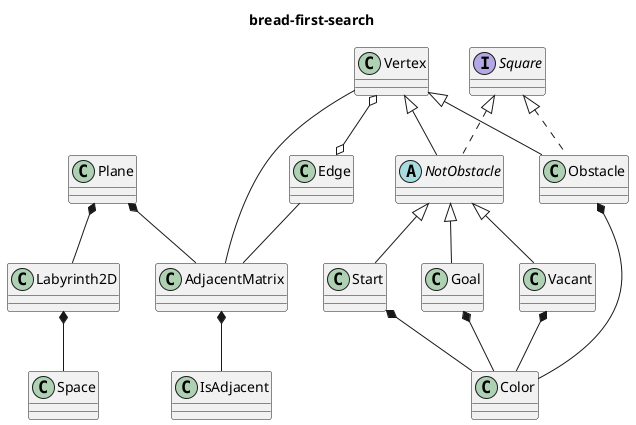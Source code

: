 @startuml{test.png}
title bread-first-search

    class Space {
    }
    
    class IsAdjacent {
    }

    class Color {
    }

    class Start {
    }

    class Goal {
    }

    class Vacant {
    }

    abstract class NotObstacle {
    }

    class Obstacle {
    }

    class Vertex {
    }

    class Edge {
    }

    interface Square {
    }

    class Plane {
    }

    class Labyrinth2D {
    }

    class AdjacentMatrix

    NotObstacle <|-- Start
    NotObstacle <|-- Goal
    NotObstacle <|-- Vacant
    Square <|.. NotObstacle
    Square <|.. Obstacle
    Vertex <|-- NotObstacle
    Vertex <|-- Obstacle
    Plane *-- Labyrinth2D
    Plane *-- AdjacentMatrix
    Obstacle *-- Color
    Vacant *-- Color
    Start *-- Color
    Goal *-- Color
    Vertex o--o Edge
    Vertex -- AdjacentMatrix
    Edge -- AdjacentMatrix
    AdjacentMatrix *-- IsAdjacent
    Labyrinth2D *-- Space
    
@enduml